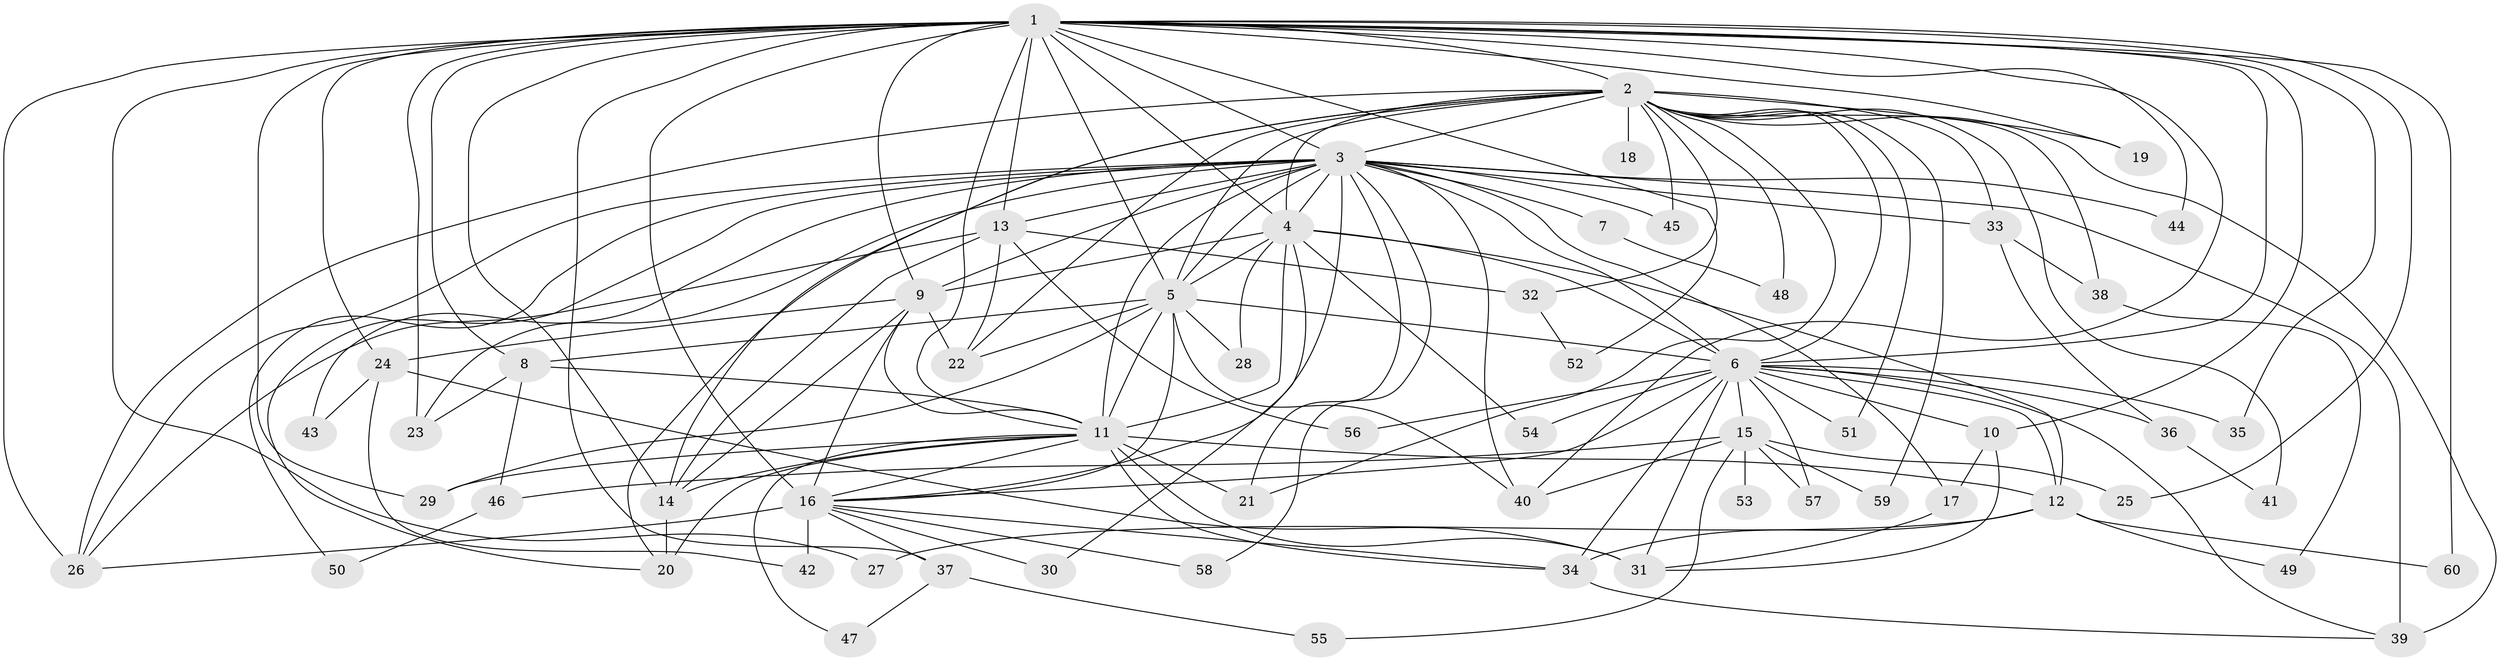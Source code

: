 // original degree distribution, {33: 0.008333333333333333, 28: 0.016666666666666666, 16: 0.008333333333333333, 25: 0.016666666666666666, 13: 0.008333333333333333, 22: 0.008333333333333333, 15: 0.008333333333333333, 17: 0.008333333333333333, 3: 0.21666666666666667, 5: 0.05, 4: 0.09166666666666666, 2: 0.525, 7: 0.016666666666666666, 10: 0.008333333333333333, 6: 0.008333333333333333}
// Generated by graph-tools (version 1.1) at 2025/49/03/04/25 22:49:49]
// undirected, 60 vertices, 151 edges
graph export_dot {
  node [color=gray90,style=filled];
  1;
  2;
  3;
  4;
  5;
  6;
  7;
  8;
  9;
  10;
  11;
  12;
  13;
  14;
  15;
  16;
  17;
  18;
  19;
  20;
  21;
  22;
  23;
  24;
  25;
  26;
  27;
  28;
  29;
  30;
  31;
  32;
  33;
  34;
  35;
  36;
  37;
  38;
  39;
  40;
  41;
  42;
  43;
  44;
  45;
  46;
  47;
  48;
  49;
  50;
  51;
  52;
  53;
  54;
  55;
  56;
  57;
  58;
  59;
  60;
  1 -- 2 [weight=2.0];
  1 -- 3 [weight=4.0];
  1 -- 4 [weight=4.0];
  1 -- 5 [weight=4.0];
  1 -- 6 [weight=3.0];
  1 -- 8 [weight=1.0];
  1 -- 9 [weight=1.0];
  1 -- 10 [weight=1.0];
  1 -- 11 [weight=3.0];
  1 -- 13 [weight=1.0];
  1 -- 14 [weight=2.0];
  1 -- 16 [weight=11.0];
  1 -- 19 [weight=1.0];
  1 -- 23 [weight=1.0];
  1 -- 24 [weight=1.0];
  1 -- 25 [weight=1.0];
  1 -- 26 [weight=1.0];
  1 -- 27 [weight=1.0];
  1 -- 29 [weight=1.0];
  1 -- 35 [weight=1.0];
  1 -- 37 [weight=1.0];
  1 -- 40 [weight=1.0];
  1 -- 44 [weight=1.0];
  1 -- 52 [weight=1.0];
  1 -- 60 [weight=1.0];
  2 -- 3 [weight=3.0];
  2 -- 4 [weight=3.0];
  2 -- 5 [weight=2.0];
  2 -- 6 [weight=1.0];
  2 -- 14 [weight=1.0];
  2 -- 18 [weight=1.0];
  2 -- 19 [weight=1.0];
  2 -- 20 [weight=1.0];
  2 -- 21 [weight=2.0];
  2 -- 22 [weight=1.0];
  2 -- 26 [weight=1.0];
  2 -- 32 [weight=1.0];
  2 -- 33 [weight=1.0];
  2 -- 38 [weight=1.0];
  2 -- 39 [weight=1.0];
  2 -- 41 [weight=1.0];
  2 -- 45 [weight=1.0];
  2 -- 48 [weight=1.0];
  2 -- 51 [weight=1.0];
  2 -- 59 [weight=1.0];
  3 -- 4 [weight=4.0];
  3 -- 5 [weight=4.0];
  3 -- 6 [weight=2.0];
  3 -- 7 [weight=1.0];
  3 -- 9 [weight=1.0];
  3 -- 11 [weight=1.0];
  3 -- 13 [weight=2.0];
  3 -- 16 [weight=1.0];
  3 -- 17 [weight=1.0];
  3 -- 20 [weight=1.0];
  3 -- 21 [weight=1.0];
  3 -- 23 [weight=1.0];
  3 -- 26 [weight=1.0];
  3 -- 33 [weight=1.0];
  3 -- 39 [weight=3.0];
  3 -- 40 [weight=1.0];
  3 -- 43 [weight=1.0];
  3 -- 44 [weight=1.0];
  3 -- 45 [weight=1.0];
  3 -- 50 [weight=1.0];
  3 -- 58 [weight=1.0];
  4 -- 5 [weight=4.0];
  4 -- 6 [weight=2.0];
  4 -- 9 [weight=2.0];
  4 -- 11 [weight=1.0];
  4 -- 12 [weight=2.0];
  4 -- 28 [weight=1.0];
  4 -- 30 [weight=1.0];
  4 -- 54 [weight=1.0];
  5 -- 6 [weight=2.0];
  5 -- 8 [weight=1.0];
  5 -- 11 [weight=15.0];
  5 -- 16 [weight=1.0];
  5 -- 22 [weight=1.0];
  5 -- 28 [weight=2.0];
  5 -- 29 [weight=1.0];
  5 -- 40 [weight=1.0];
  6 -- 10 [weight=1.0];
  6 -- 12 [weight=1.0];
  6 -- 15 [weight=1.0];
  6 -- 16 [weight=2.0];
  6 -- 31 [weight=1.0];
  6 -- 34 [weight=1.0];
  6 -- 35 [weight=1.0];
  6 -- 36 [weight=1.0];
  6 -- 39 [weight=1.0];
  6 -- 51 [weight=1.0];
  6 -- 54 [weight=1.0];
  6 -- 56 [weight=1.0];
  6 -- 57 [weight=1.0];
  7 -- 48 [weight=1.0];
  8 -- 11 [weight=1.0];
  8 -- 23 [weight=1.0];
  8 -- 46 [weight=1.0];
  9 -- 11 [weight=1.0];
  9 -- 14 [weight=1.0];
  9 -- 16 [weight=1.0];
  9 -- 22 [weight=3.0];
  9 -- 24 [weight=2.0];
  10 -- 17 [weight=1.0];
  10 -- 31 [weight=1.0];
  11 -- 12 [weight=1.0];
  11 -- 14 [weight=1.0];
  11 -- 16 [weight=1.0];
  11 -- 20 [weight=1.0];
  11 -- 21 [weight=1.0];
  11 -- 29 [weight=2.0];
  11 -- 31 [weight=1.0];
  11 -- 34 [weight=1.0];
  11 -- 47 [weight=1.0];
  12 -- 27 [weight=1.0];
  12 -- 34 [weight=1.0];
  12 -- 49 [weight=1.0];
  12 -- 60 [weight=1.0];
  13 -- 14 [weight=1.0];
  13 -- 22 [weight=1.0];
  13 -- 26 [weight=1.0];
  13 -- 32 [weight=1.0];
  13 -- 56 [weight=1.0];
  14 -- 20 [weight=2.0];
  15 -- 25 [weight=1.0];
  15 -- 40 [weight=1.0];
  15 -- 46 [weight=1.0];
  15 -- 53 [weight=1.0];
  15 -- 55 [weight=1.0];
  15 -- 57 [weight=1.0];
  15 -- 59 [weight=1.0];
  16 -- 26 [weight=1.0];
  16 -- 30 [weight=1.0];
  16 -- 34 [weight=1.0];
  16 -- 37 [weight=1.0];
  16 -- 42 [weight=1.0];
  16 -- 58 [weight=1.0];
  17 -- 31 [weight=1.0];
  24 -- 31 [weight=1.0];
  24 -- 42 [weight=1.0];
  24 -- 43 [weight=1.0];
  32 -- 52 [weight=1.0];
  33 -- 36 [weight=1.0];
  33 -- 38 [weight=1.0];
  34 -- 39 [weight=1.0];
  36 -- 41 [weight=1.0];
  37 -- 47 [weight=1.0];
  37 -- 55 [weight=1.0];
  38 -- 49 [weight=1.0];
  46 -- 50 [weight=1.0];
}
